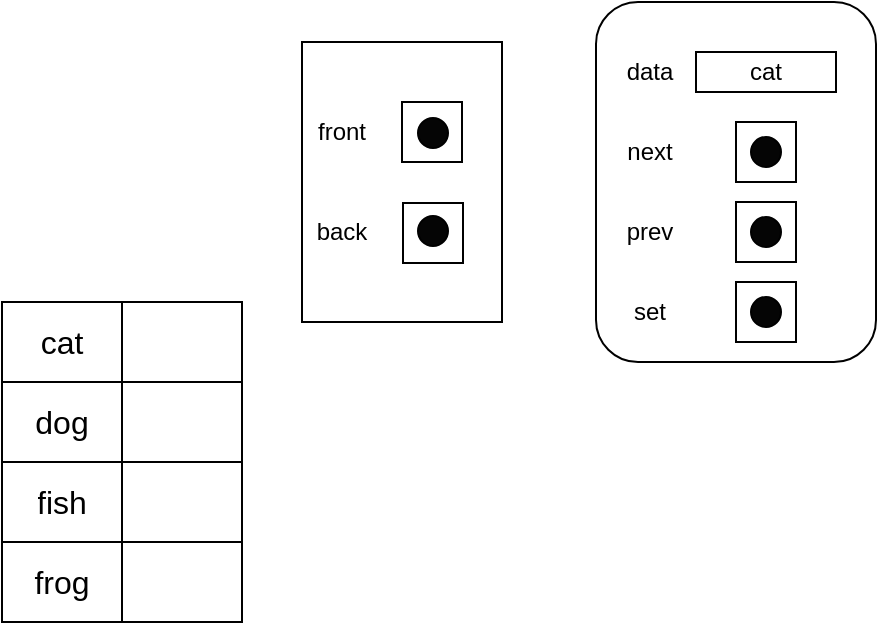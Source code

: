 <mxfile version="20.8.19" type="github"><diagram name="第 1 页" id="GiBOQHFT7XzUcaniyEGX"><mxGraphModel dx="698" dy="555" grid="1" gridSize="10" guides="1" tooltips="1" connect="1" arrows="1" fold="1" page="1" pageScale="1" pageWidth="827" pageHeight="1169" math="0" shadow="0"><root><mxCell id="0"/><mxCell id="1" parent="0"/><mxCell id="z5tMKnNC0yyqLdrw48rh-1" value="" style="shape=table;startSize=0;container=1;collapsible=0;childLayout=tableLayout;fontSize=16;" vertex="1" parent="1"><mxGeometry x="120" y="170" width="120" height="160" as="geometry"/></mxCell><mxCell id="z5tMKnNC0yyqLdrw48rh-2" value="" style="shape=tableRow;horizontal=0;startSize=0;swimlaneHead=0;swimlaneBody=0;strokeColor=inherit;top=0;left=0;bottom=0;right=0;collapsible=0;dropTarget=0;fillColor=none;points=[[0,0.5],[1,0.5]];portConstraint=eastwest;fontSize=16;" vertex="1" parent="z5tMKnNC0yyqLdrw48rh-1"><mxGeometry width="120" height="40" as="geometry"/></mxCell><mxCell id="z5tMKnNC0yyqLdrw48rh-3" value="cat" style="shape=partialRectangle;html=1;whiteSpace=wrap;connectable=0;strokeColor=inherit;overflow=hidden;fillColor=none;top=0;left=0;bottom=0;right=0;pointerEvents=1;fontSize=16;" vertex="1" parent="z5tMKnNC0yyqLdrw48rh-2"><mxGeometry width="60" height="40" as="geometry"><mxRectangle width="60" height="40" as="alternateBounds"/></mxGeometry></mxCell><mxCell id="z5tMKnNC0yyqLdrw48rh-4" value="" style="shape=partialRectangle;html=1;whiteSpace=wrap;connectable=0;strokeColor=inherit;overflow=hidden;fillColor=none;top=0;left=0;bottom=0;right=0;pointerEvents=1;fontSize=16;" vertex="1" parent="z5tMKnNC0yyqLdrw48rh-2"><mxGeometry x="60" width="60" height="40" as="geometry"><mxRectangle width="60" height="40" as="alternateBounds"/></mxGeometry></mxCell><mxCell id="z5tMKnNC0yyqLdrw48rh-6" value="" style="shape=tableRow;horizontal=0;startSize=0;swimlaneHead=0;swimlaneBody=0;strokeColor=inherit;top=0;left=0;bottom=0;right=0;collapsible=0;dropTarget=0;fillColor=none;points=[[0,0.5],[1,0.5]];portConstraint=eastwest;fontSize=16;" vertex="1" parent="z5tMKnNC0yyqLdrw48rh-1"><mxGeometry y="40" width="120" height="40" as="geometry"/></mxCell><mxCell id="z5tMKnNC0yyqLdrw48rh-7" value="dog" style="shape=partialRectangle;html=1;whiteSpace=wrap;connectable=0;strokeColor=inherit;overflow=hidden;fillColor=none;top=0;left=0;bottom=0;right=0;pointerEvents=1;fontSize=16;" vertex="1" parent="z5tMKnNC0yyqLdrw48rh-6"><mxGeometry width="60" height="40" as="geometry"><mxRectangle width="60" height="40" as="alternateBounds"/></mxGeometry></mxCell><mxCell id="z5tMKnNC0yyqLdrw48rh-8" value="" style="shape=partialRectangle;html=1;whiteSpace=wrap;connectable=0;strokeColor=inherit;overflow=hidden;fillColor=none;top=0;left=0;bottom=0;right=0;pointerEvents=1;fontSize=16;" vertex="1" parent="z5tMKnNC0yyqLdrw48rh-6"><mxGeometry x="60" width="60" height="40" as="geometry"><mxRectangle width="60" height="40" as="alternateBounds"/></mxGeometry></mxCell><mxCell id="z5tMKnNC0yyqLdrw48rh-10" value="" style="shape=tableRow;horizontal=0;startSize=0;swimlaneHead=0;swimlaneBody=0;strokeColor=inherit;top=0;left=0;bottom=0;right=0;collapsible=0;dropTarget=0;fillColor=none;points=[[0,0.5],[1,0.5]];portConstraint=eastwest;fontSize=16;" vertex="1" parent="z5tMKnNC0yyqLdrw48rh-1"><mxGeometry y="80" width="120" height="40" as="geometry"/></mxCell><mxCell id="z5tMKnNC0yyqLdrw48rh-11" value="fish" style="shape=partialRectangle;html=1;whiteSpace=wrap;connectable=0;strokeColor=inherit;overflow=hidden;fillColor=none;top=0;left=0;bottom=0;right=0;pointerEvents=1;fontSize=16;" vertex="1" parent="z5tMKnNC0yyqLdrw48rh-10"><mxGeometry width="60" height="40" as="geometry"><mxRectangle width="60" height="40" as="alternateBounds"/></mxGeometry></mxCell><mxCell id="z5tMKnNC0yyqLdrw48rh-12" value="" style="shape=partialRectangle;html=1;whiteSpace=wrap;connectable=0;strokeColor=inherit;overflow=hidden;fillColor=none;top=0;left=0;bottom=0;right=0;pointerEvents=1;fontSize=16;" vertex="1" parent="z5tMKnNC0yyqLdrw48rh-10"><mxGeometry x="60" width="60" height="40" as="geometry"><mxRectangle width="60" height="40" as="alternateBounds"/></mxGeometry></mxCell><mxCell id="z5tMKnNC0yyqLdrw48rh-14" style="shape=tableRow;horizontal=0;startSize=0;swimlaneHead=0;swimlaneBody=0;strokeColor=inherit;top=0;left=0;bottom=0;right=0;collapsible=0;dropTarget=0;fillColor=none;points=[[0,0.5],[1,0.5]];portConstraint=eastwest;fontSize=16;" vertex="1" parent="z5tMKnNC0yyqLdrw48rh-1"><mxGeometry y="120" width="120" height="40" as="geometry"/></mxCell><mxCell id="z5tMKnNC0yyqLdrw48rh-15" value="frog" style="shape=partialRectangle;html=1;whiteSpace=wrap;connectable=0;strokeColor=inherit;overflow=hidden;fillColor=none;top=0;left=0;bottom=0;right=0;pointerEvents=1;fontSize=16;" vertex="1" parent="z5tMKnNC0yyqLdrw48rh-14"><mxGeometry width="60" height="40" as="geometry"><mxRectangle width="60" height="40" as="alternateBounds"/></mxGeometry></mxCell><mxCell id="z5tMKnNC0yyqLdrw48rh-16" style="shape=partialRectangle;html=1;whiteSpace=wrap;connectable=0;strokeColor=inherit;overflow=hidden;fillColor=none;top=0;left=0;bottom=0;right=0;pointerEvents=1;fontSize=16;" vertex="1" parent="z5tMKnNC0yyqLdrw48rh-14"><mxGeometry x="60" width="60" height="40" as="geometry"><mxRectangle width="60" height="40" as="alternateBounds"/></mxGeometry></mxCell><mxCell id="z5tMKnNC0yyqLdrw48rh-20" value="" style="ellipse;whiteSpace=wrap;html=1;aspect=fixed;fillColor=#050505;container=0;" vertex="1" parent="1"><mxGeometry x="327" y="128" width="15" height="15" as="geometry"/></mxCell><mxCell id="z5tMKnNC0yyqLdrw48rh-21" value="" style="ellipse;whiteSpace=wrap;html=1;aspect=fixed;fillColor=#050505;container=0;" vertex="1" parent="1"><mxGeometry x="328" y="127" width="15" height="15" as="geometry"/></mxCell><mxCell id="z5tMKnNC0yyqLdrw48rh-23" value="" style="rounded=0;whiteSpace=wrap;html=1;movable=1;resizable=1;rotatable=1;deletable=1;editable=1;locked=0;connectable=1;" vertex="1" parent="1"><mxGeometry x="270" y="40" width="100" height="140" as="geometry"/></mxCell><mxCell id="z5tMKnNC0yyqLdrw48rh-24" value="front" style="text;html=1;strokeColor=none;fillColor=none;align=center;verticalAlign=middle;whiteSpace=wrap;rounded=0;container=0;" vertex="1" parent="1"><mxGeometry x="260" y="70" width="60" height="30" as="geometry"/></mxCell><mxCell id="z5tMKnNC0yyqLdrw48rh-25" value="back" style="text;html=1;strokeColor=none;fillColor=none;align=center;verticalAlign=middle;whiteSpace=wrap;rounded=0;container=0;" vertex="1" parent="1"><mxGeometry x="260" y="120" width="60" height="30" as="geometry"/></mxCell><mxCell id="z5tMKnNC0yyqLdrw48rh-26" value="" style="rounded=0;whiteSpace=wrap;html=1;container=0;" vertex="1" parent="1"><mxGeometry x="320" y="70" width="30" height="30" as="geometry"/></mxCell><mxCell id="z5tMKnNC0yyqLdrw48rh-27" value="" style="rounded=0;whiteSpace=wrap;html=1;container=0;" vertex="1" parent="1"><mxGeometry x="320.5" y="120.5" width="30" height="30" as="geometry"/></mxCell><mxCell id="z5tMKnNC0yyqLdrw48rh-28" value="" style="ellipse;whiteSpace=wrap;html=1;aspect=fixed;fillColor=#050505;container=0;" vertex="1" parent="1"><mxGeometry x="328" y="78" width="15" height="15" as="geometry"/></mxCell><mxCell id="z5tMKnNC0yyqLdrw48rh-29" value="" style="ellipse;whiteSpace=wrap;html=1;aspect=fixed;fillColor=#050505;container=0;" vertex="1" parent="1"><mxGeometry x="328" y="127" width="15" height="15" as="geometry"/></mxCell><mxCell id="z5tMKnNC0yyqLdrw48rh-30" value="" style="group" vertex="1" connectable="0" parent="1"><mxGeometry x="414" y="20" width="143" height="180" as="geometry"/></mxCell><mxCell id="z5tMKnNC0yyqLdrw48rh-31" value="" style="rounded=1;whiteSpace=wrap;html=1;movable=0;resizable=0;rotatable=0;deletable=0;editable=0;locked=1;connectable=0;" vertex="1" parent="z5tMKnNC0yyqLdrw48rh-30"><mxGeometry x="3" width="140" height="180" as="geometry"/></mxCell><mxCell id="z5tMKnNC0yyqLdrw48rh-32" value="data" style="text;html=1;strokeColor=none;fillColor=none;align=center;verticalAlign=middle;whiteSpace=wrap;rounded=0;" vertex="1" parent="z5tMKnNC0yyqLdrw48rh-30"><mxGeometry y="20" width="60" height="30" as="geometry"/></mxCell><mxCell id="z5tMKnNC0yyqLdrw48rh-33" value="next" style="text;html=1;strokeColor=none;fillColor=none;align=center;verticalAlign=middle;whiteSpace=wrap;rounded=0;" vertex="1" parent="z5tMKnNC0yyqLdrw48rh-30"><mxGeometry y="60" width="60" height="30" as="geometry"/></mxCell><mxCell id="z5tMKnNC0yyqLdrw48rh-34" value="prev" style="text;html=1;strokeColor=none;fillColor=none;align=center;verticalAlign=middle;whiteSpace=wrap;rounded=0;" vertex="1" parent="z5tMKnNC0yyqLdrw48rh-30"><mxGeometry y="100" width="60" height="30" as="geometry"/></mxCell><mxCell id="z5tMKnNC0yyqLdrw48rh-35" value="set" style="text;html=1;strokeColor=none;fillColor=none;align=center;verticalAlign=middle;whiteSpace=wrap;rounded=0;" vertex="1" parent="z5tMKnNC0yyqLdrw48rh-30"><mxGeometry y="140" width="60" height="30" as="geometry"/></mxCell><mxCell id="z5tMKnNC0yyqLdrw48rh-36" value="cat" style="rounded=0;whiteSpace=wrap;html=1;" vertex="1" parent="z5tMKnNC0yyqLdrw48rh-30"><mxGeometry x="53" y="25" width="70" height="20" as="geometry"/></mxCell><mxCell id="z5tMKnNC0yyqLdrw48rh-37" value="" style="rounded=0;whiteSpace=wrap;html=1;" vertex="1" parent="z5tMKnNC0yyqLdrw48rh-30"><mxGeometry x="73" y="60" width="30" height="30" as="geometry"/></mxCell><mxCell id="z5tMKnNC0yyqLdrw48rh-38" value="" style="rounded=0;whiteSpace=wrap;html=1;" vertex="1" parent="z5tMKnNC0yyqLdrw48rh-30"><mxGeometry x="73" y="100" width="30" height="30" as="geometry"/></mxCell><mxCell id="z5tMKnNC0yyqLdrw48rh-39" value="" style="rounded=0;whiteSpace=wrap;html=1;" vertex="1" parent="z5tMKnNC0yyqLdrw48rh-30"><mxGeometry x="73" y="140" width="30" height="30" as="geometry"/></mxCell><mxCell id="z5tMKnNC0yyqLdrw48rh-40" value="" style="ellipse;whiteSpace=wrap;html=1;aspect=fixed;fillColor=#050505;container=0;" vertex="1" parent="z5tMKnNC0yyqLdrw48rh-30"><mxGeometry x="80.5" y="67.5" width="15" height="15" as="geometry"/></mxCell><mxCell id="z5tMKnNC0yyqLdrw48rh-41" value="" style="ellipse;whiteSpace=wrap;html=1;aspect=fixed;fillColor=#050505;container=0;" vertex="1" parent="z5tMKnNC0yyqLdrw48rh-30"><mxGeometry x="80.5" y="107.5" width="15" height="15" as="geometry"/></mxCell><mxCell id="z5tMKnNC0yyqLdrw48rh-42" value="" style="ellipse;whiteSpace=wrap;html=1;aspect=fixed;fillColor=#050505;container=0;" vertex="1" parent="z5tMKnNC0yyqLdrw48rh-30"><mxGeometry x="80.5" y="147.5" width="15" height="15" as="geometry"/></mxCell></root></mxGraphModel></diagram></mxfile>